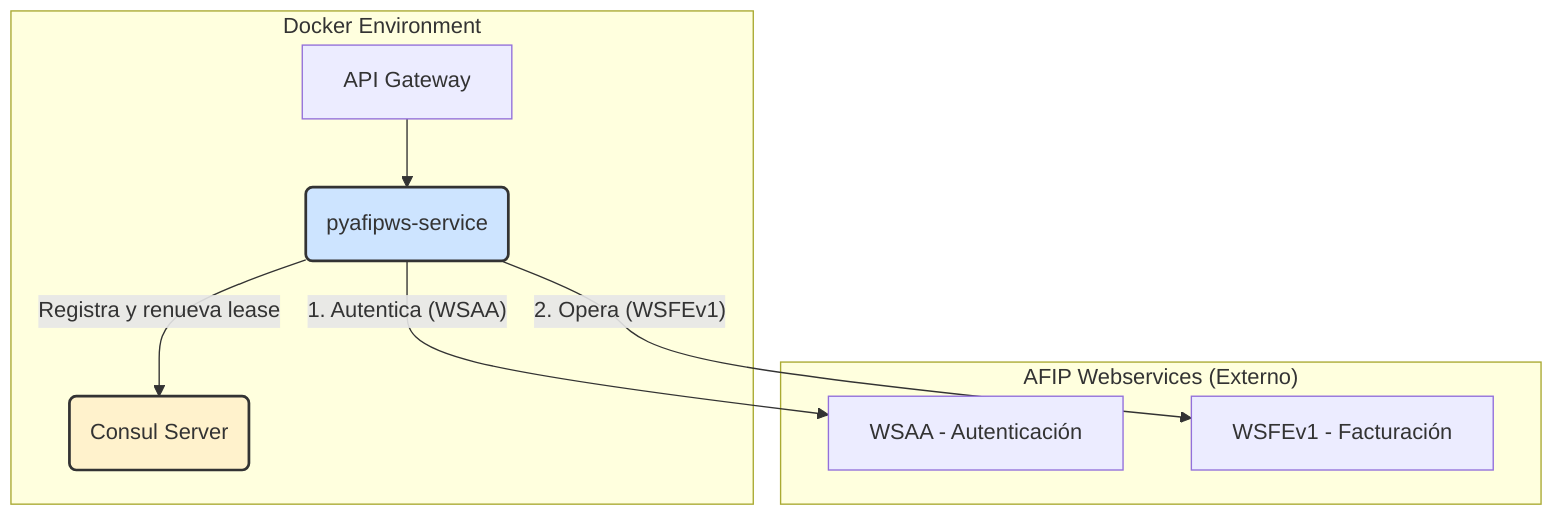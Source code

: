 graph TD
    subgraph "Docker Environment"
        A[API Gateway] --> B(pyafipws-service);
        B -- "Registra y renueva lease" --> C(Consul Server);
    end

    subgraph "AFIP Webservices (Externo)"
        D[WSAA - Autenticación];
        E[WSFEv1 - Facturación];
    end

    B -- "1. Autentica (WSAA)" --> D;
    B -- "2. Opera (WSFEv1)" --> E;

    style B fill:#cde4ff,stroke:#333,stroke-width:2px
    style C fill:#fff2cc,stroke:#333,stroke-width:2px
